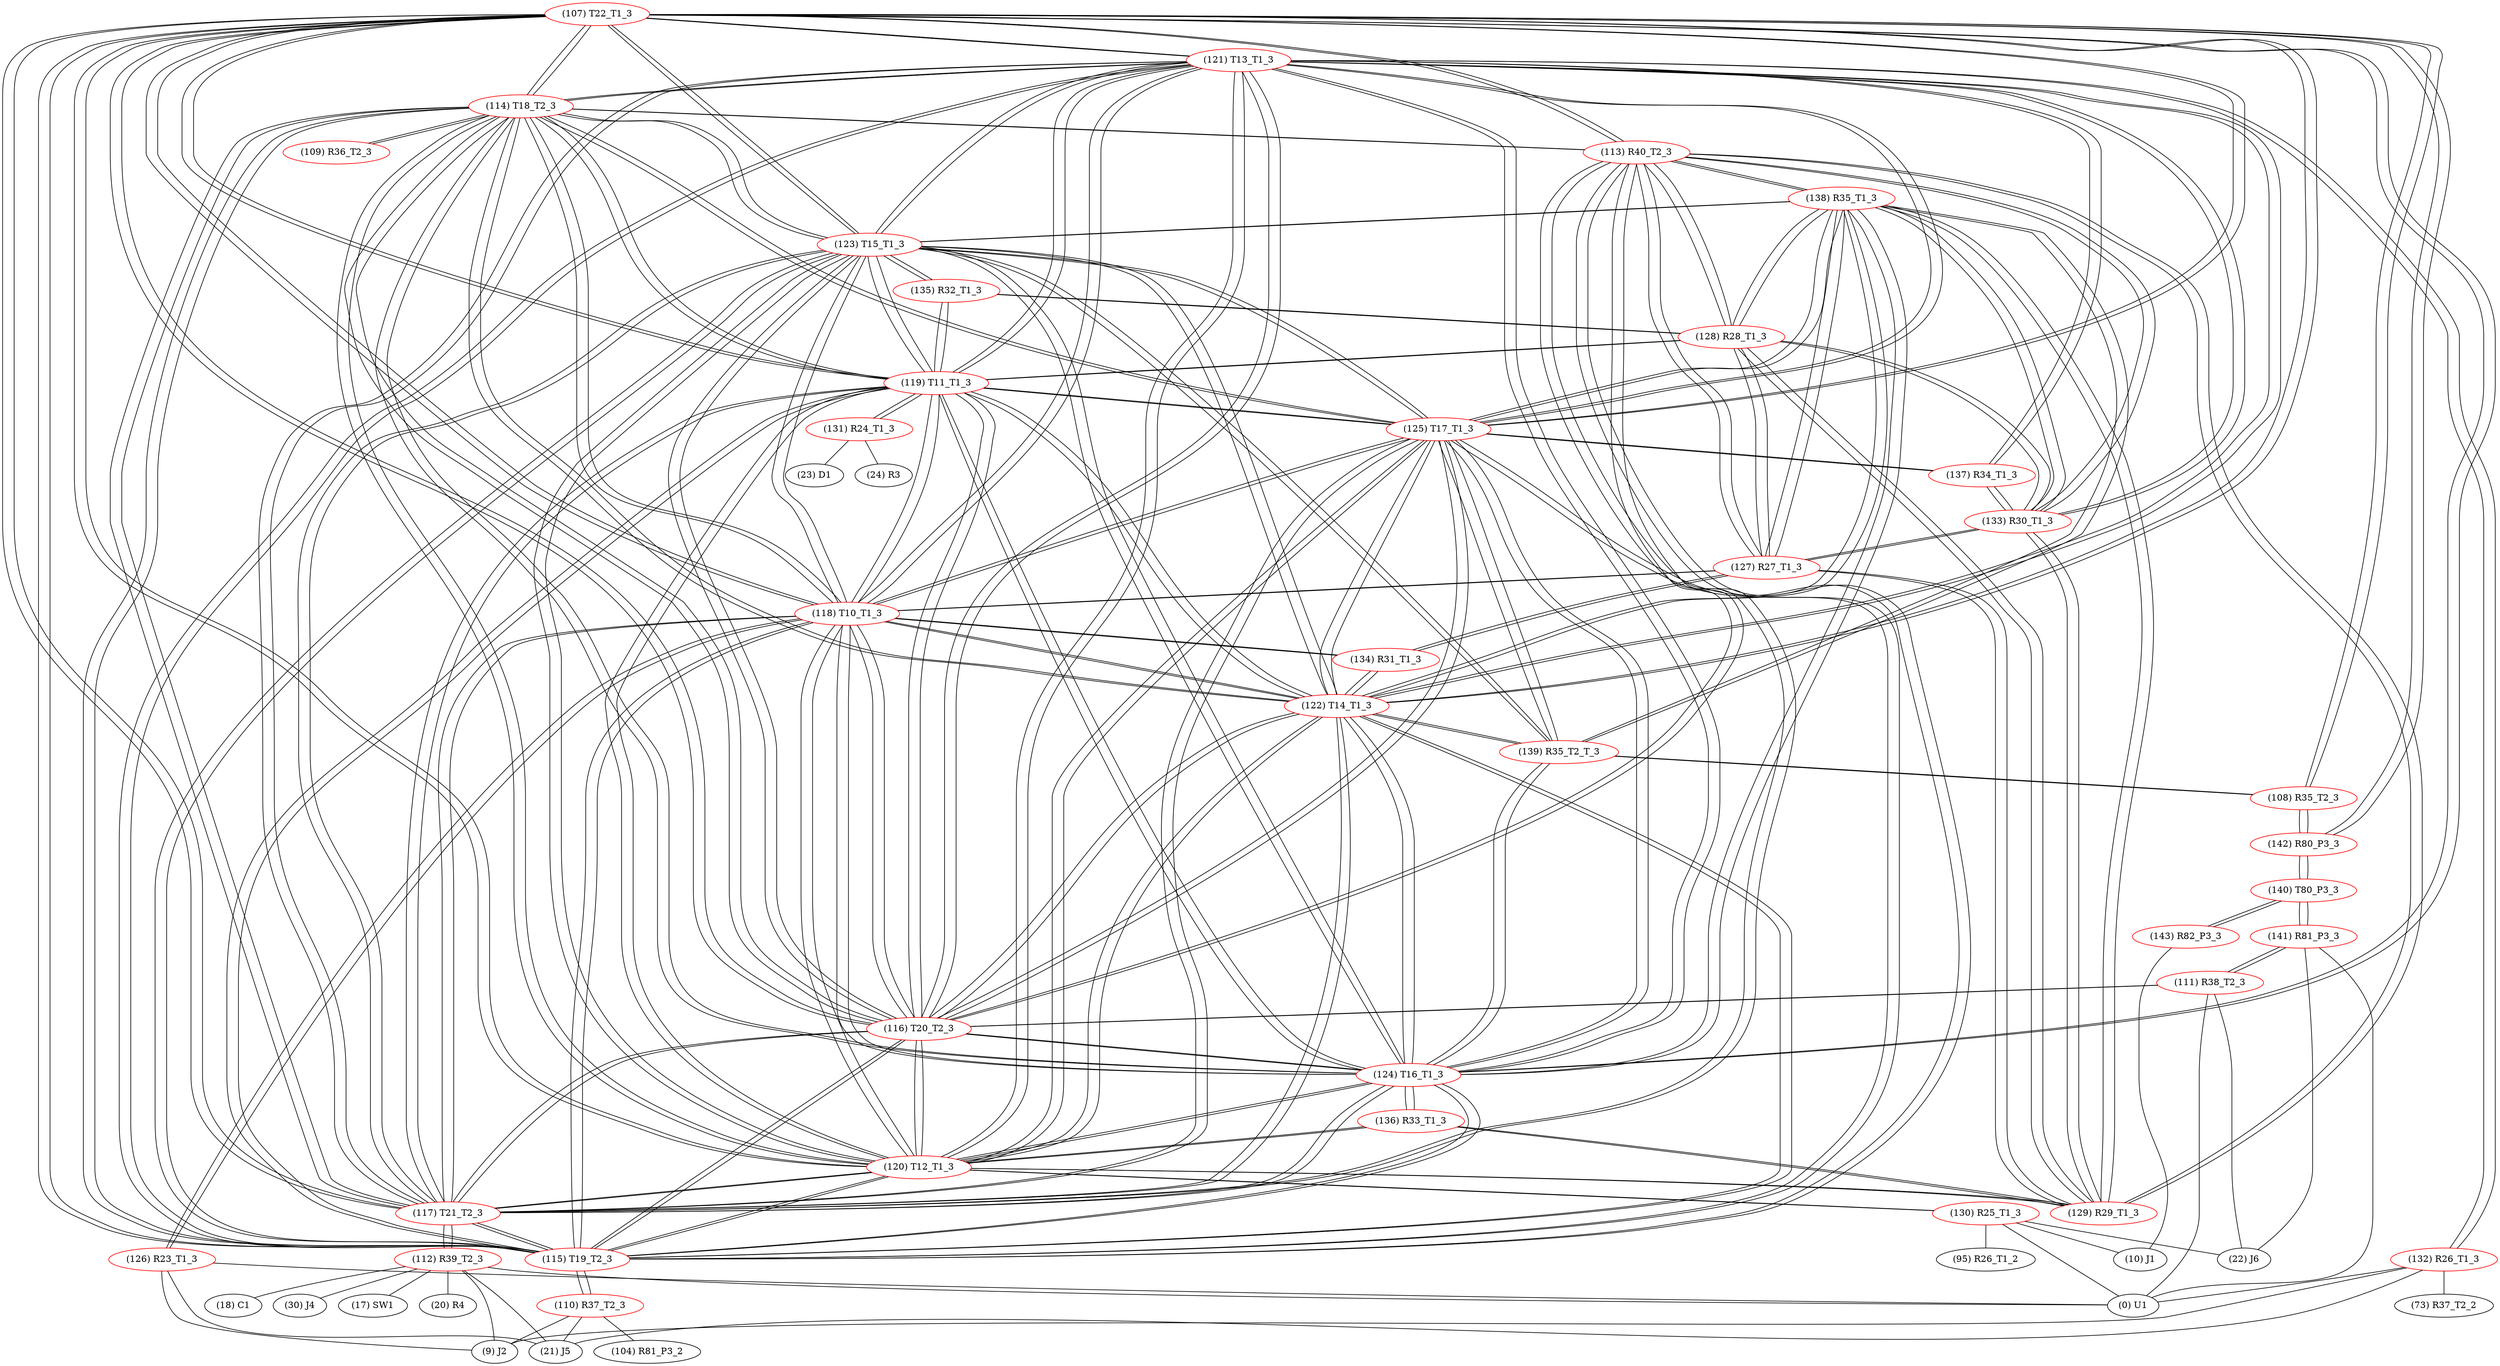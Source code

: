 graph {
	107 [label="(107) T22_T1_3" color=red]
	121 [label="(121) T13_T1_3"]
	114 [label="(114) T18_T2_3"]
	115 [label="(115) T19_T2_3"]
	120 [label="(120) T12_T1_3"]
	123 [label="(123) T15_T1_3"]
	122 [label="(122) T14_T1_3"]
	116 [label="(116) T20_T2_3"]
	117 [label="(117) T21_T2_3"]
	119 [label="(119) T11_T1_3"]
	118 [label="(118) T10_T1_3"]
	124 [label="(124) T16_T1_3"]
	125 [label="(125) T17_T1_3"]
	113 [label="(113) R40_T2_3"]
	142 [label="(142) R80_P3_3"]
	108 [label="(108) R35_T2_3"]
	108 [label="(108) R35_T2_3" color=red]
	139 [label="(139) R35_T2_T_3"]
	142 [label="(142) R80_P3_3"]
	107 [label="(107) T22_T1_3"]
	109 [label="(109) R36_T2_3" color=red]
	114 [label="(114) T18_T2_3"]
	110 [label="(110) R37_T2_3" color=red]
	21 [label="(21) J5"]
	104 [label="(104) R81_P3_2"]
	9 [label="(9) J2"]
	115 [label="(115) T19_T2_3"]
	111 [label="(111) R38_T2_3" color=red]
	22 [label="(22) J6"]
	141 [label="(141) R81_P3_3"]
	0 [label="(0) U1"]
	116 [label="(116) T20_T2_3"]
	112 [label="(112) R39_T2_3" color=red]
	18 [label="(18) C1"]
	0 [label="(0) U1"]
	30 [label="(30) J4"]
	21 [label="(21) J5"]
	17 [label="(17) SW1"]
	20 [label="(20) R4"]
	9 [label="(9) J2"]
	117 [label="(117) T21_T2_3"]
	113 [label="(113) R40_T2_3" color=red]
	115 [label="(115) T19_T2_3"]
	116 [label="(116) T20_T2_3"]
	117 [label="(117) T21_T2_3"]
	107 [label="(107) T22_T1_3"]
	114 [label="(114) T18_T2_3"]
	129 [label="(129) R29_T1_3"]
	128 [label="(128) R28_T1_3"]
	133 [label="(133) R30_T1_3"]
	127 [label="(127) R27_T1_3"]
	138 [label="(138) R35_T1_3"]
	114 [label="(114) T18_T2_3" color=red]
	121 [label="(121) T13_T1_3"]
	115 [label="(115) T19_T2_3"]
	120 [label="(120) T12_T1_3"]
	123 [label="(123) T15_T1_3"]
	122 [label="(122) T14_T1_3"]
	116 [label="(116) T20_T2_3"]
	117 [label="(117) T21_T2_3"]
	119 [label="(119) T11_T1_3"]
	118 [label="(118) T10_T1_3"]
	107 [label="(107) T22_T1_3"]
	124 [label="(124) T16_T1_3"]
	125 [label="(125) T17_T1_3"]
	113 [label="(113) R40_T2_3"]
	109 [label="(109) R36_T2_3"]
	115 [label="(115) T19_T2_3" color=red]
	121 [label="(121) T13_T1_3"]
	114 [label="(114) T18_T2_3"]
	120 [label="(120) T12_T1_3"]
	123 [label="(123) T15_T1_3"]
	122 [label="(122) T14_T1_3"]
	116 [label="(116) T20_T2_3"]
	117 [label="(117) T21_T2_3"]
	119 [label="(119) T11_T1_3"]
	118 [label="(118) T10_T1_3"]
	107 [label="(107) T22_T1_3"]
	124 [label="(124) T16_T1_3"]
	125 [label="(125) T17_T1_3"]
	113 [label="(113) R40_T2_3"]
	110 [label="(110) R37_T2_3"]
	116 [label="(116) T20_T2_3" color=red]
	121 [label="(121) T13_T1_3"]
	114 [label="(114) T18_T2_3"]
	115 [label="(115) T19_T2_3"]
	120 [label="(120) T12_T1_3"]
	123 [label="(123) T15_T1_3"]
	122 [label="(122) T14_T1_3"]
	117 [label="(117) T21_T2_3"]
	119 [label="(119) T11_T1_3"]
	118 [label="(118) T10_T1_3"]
	107 [label="(107) T22_T1_3"]
	124 [label="(124) T16_T1_3"]
	125 [label="(125) T17_T1_3"]
	113 [label="(113) R40_T2_3"]
	111 [label="(111) R38_T2_3"]
	117 [label="(117) T21_T2_3" color=red]
	121 [label="(121) T13_T1_3"]
	114 [label="(114) T18_T2_3"]
	115 [label="(115) T19_T2_3"]
	120 [label="(120) T12_T1_3"]
	123 [label="(123) T15_T1_3"]
	122 [label="(122) T14_T1_3"]
	116 [label="(116) T20_T2_3"]
	119 [label="(119) T11_T1_3"]
	118 [label="(118) T10_T1_3"]
	107 [label="(107) T22_T1_3"]
	124 [label="(124) T16_T1_3"]
	125 [label="(125) T17_T1_3"]
	113 [label="(113) R40_T2_3"]
	112 [label="(112) R39_T2_3"]
	118 [label="(118) T10_T1_3" color=red]
	121 [label="(121) T13_T1_3"]
	114 [label="(114) T18_T2_3"]
	115 [label="(115) T19_T2_3"]
	120 [label="(120) T12_T1_3"]
	123 [label="(123) T15_T1_3"]
	122 [label="(122) T14_T1_3"]
	116 [label="(116) T20_T2_3"]
	117 [label="(117) T21_T2_3"]
	119 [label="(119) T11_T1_3"]
	107 [label="(107) T22_T1_3"]
	124 [label="(124) T16_T1_3"]
	125 [label="(125) T17_T1_3"]
	126 [label="(126) R23_T1_3"]
	127 [label="(127) R27_T1_3"]
	134 [label="(134) R31_T1_3"]
	119 [label="(119) T11_T1_3" color=red]
	121 [label="(121) T13_T1_3"]
	114 [label="(114) T18_T2_3"]
	115 [label="(115) T19_T2_3"]
	120 [label="(120) T12_T1_3"]
	123 [label="(123) T15_T1_3"]
	122 [label="(122) T14_T1_3"]
	116 [label="(116) T20_T2_3"]
	117 [label="(117) T21_T2_3"]
	118 [label="(118) T10_T1_3"]
	107 [label="(107) T22_T1_3"]
	124 [label="(124) T16_T1_3"]
	125 [label="(125) T17_T1_3"]
	131 [label="(131) R24_T1_3"]
	135 [label="(135) R32_T1_3"]
	128 [label="(128) R28_T1_3"]
	120 [label="(120) T12_T1_3" color=red]
	121 [label="(121) T13_T1_3"]
	114 [label="(114) T18_T2_3"]
	115 [label="(115) T19_T2_3"]
	123 [label="(123) T15_T1_3"]
	122 [label="(122) T14_T1_3"]
	116 [label="(116) T20_T2_3"]
	117 [label="(117) T21_T2_3"]
	119 [label="(119) T11_T1_3"]
	118 [label="(118) T10_T1_3"]
	107 [label="(107) T22_T1_3"]
	124 [label="(124) T16_T1_3"]
	125 [label="(125) T17_T1_3"]
	136 [label="(136) R33_T1_3"]
	129 [label="(129) R29_T1_3"]
	130 [label="(130) R25_T1_3"]
	121 [label="(121) T13_T1_3" color=red]
	114 [label="(114) T18_T2_3"]
	115 [label="(115) T19_T2_3"]
	120 [label="(120) T12_T1_3"]
	123 [label="(123) T15_T1_3"]
	122 [label="(122) T14_T1_3"]
	116 [label="(116) T20_T2_3"]
	117 [label="(117) T21_T2_3"]
	119 [label="(119) T11_T1_3"]
	118 [label="(118) T10_T1_3"]
	107 [label="(107) T22_T1_3"]
	124 [label="(124) T16_T1_3"]
	125 [label="(125) T17_T1_3"]
	133 [label="(133) R30_T1_3"]
	137 [label="(137) R34_T1_3"]
	132 [label="(132) R26_T1_3"]
	122 [label="(122) T14_T1_3" color=red]
	121 [label="(121) T13_T1_3"]
	114 [label="(114) T18_T2_3"]
	115 [label="(115) T19_T2_3"]
	120 [label="(120) T12_T1_3"]
	123 [label="(123) T15_T1_3"]
	116 [label="(116) T20_T2_3"]
	117 [label="(117) T21_T2_3"]
	119 [label="(119) T11_T1_3"]
	118 [label="(118) T10_T1_3"]
	107 [label="(107) T22_T1_3"]
	124 [label="(124) T16_T1_3"]
	125 [label="(125) T17_T1_3"]
	139 [label="(139) R35_T2_T_3"]
	138 [label="(138) R35_T1_3"]
	134 [label="(134) R31_T1_3"]
	123 [label="(123) T15_T1_3" color=red]
	121 [label="(121) T13_T1_3"]
	114 [label="(114) T18_T2_3"]
	115 [label="(115) T19_T2_3"]
	120 [label="(120) T12_T1_3"]
	122 [label="(122) T14_T1_3"]
	116 [label="(116) T20_T2_3"]
	117 [label="(117) T21_T2_3"]
	119 [label="(119) T11_T1_3"]
	118 [label="(118) T10_T1_3"]
	107 [label="(107) T22_T1_3"]
	124 [label="(124) T16_T1_3"]
	125 [label="(125) T17_T1_3"]
	139 [label="(139) R35_T2_T_3"]
	138 [label="(138) R35_T1_3"]
	135 [label="(135) R32_T1_3"]
	124 [label="(124) T16_T1_3" color=red]
	121 [label="(121) T13_T1_3"]
	114 [label="(114) T18_T2_3"]
	115 [label="(115) T19_T2_3"]
	120 [label="(120) T12_T1_3"]
	123 [label="(123) T15_T1_3"]
	122 [label="(122) T14_T1_3"]
	116 [label="(116) T20_T2_3"]
	117 [label="(117) T21_T2_3"]
	119 [label="(119) T11_T1_3"]
	118 [label="(118) T10_T1_3"]
	107 [label="(107) T22_T1_3"]
	125 [label="(125) T17_T1_3"]
	139 [label="(139) R35_T2_T_3"]
	138 [label="(138) R35_T1_3"]
	136 [label="(136) R33_T1_3"]
	125 [label="(125) T17_T1_3" color=red]
	121 [label="(121) T13_T1_3"]
	114 [label="(114) T18_T2_3"]
	115 [label="(115) T19_T2_3"]
	120 [label="(120) T12_T1_3"]
	123 [label="(123) T15_T1_3"]
	122 [label="(122) T14_T1_3"]
	116 [label="(116) T20_T2_3"]
	117 [label="(117) T21_T2_3"]
	119 [label="(119) T11_T1_3"]
	118 [label="(118) T10_T1_3"]
	107 [label="(107) T22_T1_3"]
	124 [label="(124) T16_T1_3"]
	139 [label="(139) R35_T2_T_3"]
	138 [label="(138) R35_T1_3"]
	137 [label="(137) R34_T1_3"]
	126 [label="(126) R23_T1_3" color=red]
	21 [label="(21) J5"]
	0 [label="(0) U1"]
	9 [label="(9) J2"]
	118 [label="(118) T10_T1_3"]
	127 [label="(127) R27_T1_3" color=red]
	113 [label="(113) R40_T2_3"]
	129 [label="(129) R29_T1_3"]
	128 [label="(128) R28_T1_3"]
	133 [label="(133) R30_T1_3"]
	138 [label="(138) R35_T1_3"]
	118 [label="(118) T10_T1_3"]
	134 [label="(134) R31_T1_3"]
	128 [label="(128) R28_T1_3" color=red]
	113 [label="(113) R40_T2_3"]
	129 [label="(129) R29_T1_3"]
	133 [label="(133) R30_T1_3"]
	127 [label="(127) R27_T1_3"]
	138 [label="(138) R35_T1_3"]
	135 [label="(135) R32_T1_3"]
	119 [label="(119) T11_T1_3"]
	129 [label="(129) R29_T1_3" color=red]
	113 [label="(113) R40_T2_3"]
	128 [label="(128) R28_T1_3"]
	133 [label="(133) R30_T1_3"]
	127 [label="(127) R27_T1_3"]
	138 [label="(138) R35_T1_3"]
	136 [label="(136) R33_T1_3"]
	120 [label="(120) T12_T1_3"]
	130 [label="(130) R25_T1_3" color=red]
	22 [label="(22) J6"]
	0 [label="(0) U1"]
	10 [label="(10) J1"]
	95 [label="(95) R26_T1_2"]
	120 [label="(120) T12_T1_3"]
	131 [label="(131) R24_T1_3" color=red]
	23 [label="(23) D1"]
	24 [label="(24) R3"]
	119 [label="(119) T11_T1_3"]
	132 [label="(132) R26_T1_3" color=red]
	0 [label="(0) U1"]
	9 [label="(9) J2"]
	21 [label="(21) J5"]
	73 [label="(73) R37_T2_2"]
	121 [label="(121) T13_T1_3"]
	133 [label="(133) R30_T1_3" color=red]
	113 [label="(113) R40_T2_3"]
	129 [label="(129) R29_T1_3"]
	128 [label="(128) R28_T1_3"]
	127 [label="(127) R27_T1_3"]
	138 [label="(138) R35_T1_3"]
	137 [label="(137) R34_T1_3"]
	121 [label="(121) T13_T1_3"]
	134 [label="(134) R31_T1_3" color=red]
	127 [label="(127) R27_T1_3"]
	118 [label="(118) T10_T1_3"]
	122 [label="(122) T14_T1_3"]
	135 [label="(135) R32_T1_3" color=red]
	123 [label="(123) T15_T1_3"]
	119 [label="(119) T11_T1_3"]
	128 [label="(128) R28_T1_3"]
	136 [label="(136) R33_T1_3" color=red]
	124 [label="(124) T16_T1_3"]
	120 [label="(120) T12_T1_3"]
	129 [label="(129) R29_T1_3"]
	137 [label="(137) R34_T1_3" color=red]
	125 [label="(125) T17_T1_3"]
	133 [label="(133) R30_T1_3"]
	121 [label="(121) T13_T1_3"]
	138 [label="(138) R35_T1_3" color=red]
	123 [label="(123) T15_T1_3"]
	124 [label="(124) T16_T1_3"]
	122 [label="(122) T14_T1_3"]
	125 [label="(125) T17_T1_3"]
	139 [label="(139) R35_T2_T_3"]
	113 [label="(113) R40_T2_3"]
	129 [label="(129) R29_T1_3"]
	128 [label="(128) R28_T1_3"]
	133 [label="(133) R30_T1_3"]
	127 [label="(127) R27_T1_3"]
	139 [label="(139) R35_T2_T_3" color=red]
	123 [label="(123) T15_T1_3"]
	124 [label="(124) T16_T1_3"]
	122 [label="(122) T14_T1_3"]
	125 [label="(125) T17_T1_3"]
	138 [label="(138) R35_T1_3"]
	108 [label="(108) R35_T2_3"]
	140 [label="(140) T80_P3_3" color=red]
	141 [label="(141) R81_P3_3"]
	143 [label="(143) R82_P3_3"]
	142 [label="(142) R80_P3_3"]
	141 [label="(141) R81_P3_3" color=red]
	22 [label="(22) J6"]
	0 [label="(0) U1"]
	111 [label="(111) R38_T2_3"]
	140 [label="(140) T80_P3_3"]
	142 [label="(142) R80_P3_3" color=red]
	107 [label="(107) T22_T1_3"]
	108 [label="(108) R35_T2_3"]
	140 [label="(140) T80_P3_3"]
	143 [label="(143) R82_P3_3" color=red]
	10 [label="(10) J1"]
	140 [label="(140) T80_P3_3"]
	107 -- 121
	107 -- 114
	107 -- 115
	107 -- 120
	107 -- 123
	107 -- 122
	107 -- 116
	107 -- 117
	107 -- 119
	107 -- 118
	107 -- 124
	107 -- 125
	107 -- 113
	107 -- 142
	107 -- 108
	108 -- 139
	108 -- 142
	108 -- 107
	109 -- 114
	110 -- 21
	110 -- 104
	110 -- 9
	110 -- 115
	111 -- 22
	111 -- 141
	111 -- 0
	111 -- 116
	112 -- 18
	112 -- 0
	112 -- 30
	112 -- 21
	112 -- 17
	112 -- 20
	112 -- 9
	112 -- 117
	113 -- 115
	113 -- 116
	113 -- 117
	113 -- 107
	113 -- 114
	113 -- 129
	113 -- 128
	113 -- 133
	113 -- 127
	113 -- 138
	114 -- 121
	114 -- 115
	114 -- 120
	114 -- 123
	114 -- 122
	114 -- 116
	114 -- 117
	114 -- 119
	114 -- 118
	114 -- 107
	114 -- 124
	114 -- 125
	114 -- 113
	114 -- 109
	115 -- 121
	115 -- 114
	115 -- 120
	115 -- 123
	115 -- 122
	115 -- 116
	115 -- 117
	115 -- 119
	115 -- 118
	115 -- 107
	115 -- 124
	115 -- 125
	115 -- 113
	115 -- 110
	116 -- 121
	116 -- 114
	116 -- 115
	116 -- 120
	116 -- 123
	116 -- 122
	116 -- 117
	116 -- 119
	116 -- 118
	116 -- 107
	116 -- 124
	116 -- 125
	116 -- 113
	116 -- 111
	117 -- 121
	117 -- 114
	117 -- 115
	117 -- 120
	117 -- 123
	117 -- 122
	117 -- 116
	117 -- 119
	117 -- 118
	117 -- 107
	117 -- 124
	117 -- 125
	117 -- 113
	117 -- 112
	118 -- 121
	118 -- 114
	118 -- 115
	118 -- 120
	118 -- 123
	118 -- 122
	118 -- 116
	118 -- 117
	118 -- 119
	118 -- 107
	118 -- 124
	118 -- 125
	118 -- 126
	118 -- 127
	118 -- 134
	119 -- 121
	119 -- 114
	119 -- 115
	119 -- 120
	119 -- 123
	119 -- 122
	119 -- 116
	119 -- 117
	119 -- 118
	119 -- 107
	119 -- 124
	119 -- 125
	119 -- 131
	119 -- 135
	119 -- 128
	120 -- 121
	120 -- 114
	120 -- 115
	120 -- 123
	120 -- 122
	120 -- 116
	120 -- 117
	120 -- 119
	120 -- 118
	120 -- 107
	120 -- 124
	120 -- 125
	120 -- 136
	120 -- 129
	120 -- 130
	121 -- 114
	121 -- 115
	121 -- 120
	121 -- 123
	121 -- 122
	121 -- 116
	121 -- 117
	121 -- 119
	121 -- 118
	121 -- 107
	121 -- 124
	121 -- 125
	121 -- 133
	121 -- 137
	121 -- 132
	122 -- 121
	122 -- 114
	122 -- 115
	122 -- 120
	122 -- 123
	122 -- 116
	122 -- 117
	122 -- 119
	122 -- 118
	122 -- 107
	122 -- 124
	122 -- 125
	122 -- 139
	122 -- 138
	122 -- 134
	123 -- 121
	123 -- 114
	123 -- 115
	123 -- 120
	123 -- 122
	123 -- 116
	123 -- 117
	123 -- 119
	123 -- 118
	123 -- 107
	123 -- 124
	123 -- 125
	123 -- 139
	123 -- 138
	123 -- 135
	124 -- 121
	124 -- 114
	124 -- 115
	124 -- 120
	124 -- 123
	124 -- 122
	124 -- 116
	124 -- 117
	124 -- 119
	124 -- 118
	124 -- 107
	124 -- 125
	124 -- 139
	124 -- 138
	124 -- 136
	125 -- 121
	125 -- 114
	125 -- 115
	125 -- 120
	125 -- 123
	125 -- 122
	125 -- 116
	125 -- 117
	125 -- 119
	125 -- 118
	125 -- 107
	125 -- 124
	125 -- 139
	125 -- 138
	125 -- 137
	126 -- 21
	126 -- 0
	126 -- 9
	126 -- 118
	127 -- 113
	127 -- 129
	127 -- 128
	127 -- 133
	127 -- 138
	127 -- 118
	127 -- 134
	128 -- 113
	128 -- 129
	128 -- 133
	128 -- 127
	128 -- 138
	128 -- 135
	128 -- 119
	129 -- 113
	129 -- 128
	129 -- 133
	129 -- 127
	129 -- 138
	129 -- 136
	129 -- 120
	130 -- 22
	130 -- 0
	130 -- 10
	130 -- 95
	130 -- 120
	131 -- 23
	131 -- 24
	131 -- 119
	132 -- 0
	132 -- 9
	132 -- 21
	132 -- 73
	132 -- 121
	133 -- 113
	133 -- 129
	133 -- 128
	133 -- 127
	133 -- 138
	133 -- 137
	133 -- 121
	134 -- 127
	134 -- 118
	134 -- 122
	135 -- 123
	135 -- 119
	135 -- 128
	136 -- 124
	136 -- 120
	136 -- 129
	137 -- 125
	137 -- 133
	137 -- 121
	138 -- 123
	138 -- 124
	138 -- 122
	138 -- 125
	138 -- 139
	138 -- 113
	138 -- 129
	138 -- 128
	138 -- 133
	138 -- 127
	139 -- 123
	139 -- 124
	139 -- 122
	139 -- 125
	139 -- 138
	139 -- 108
	140 -- 141
	140 -- 143
	140 -- 142
	141 -- 22
	141 -- 0
	141 -- 111
	141 -- 140
	142 -- 107
	142 -- 108
	142 -- 140
	143 -- 10
	143 -- 140
}